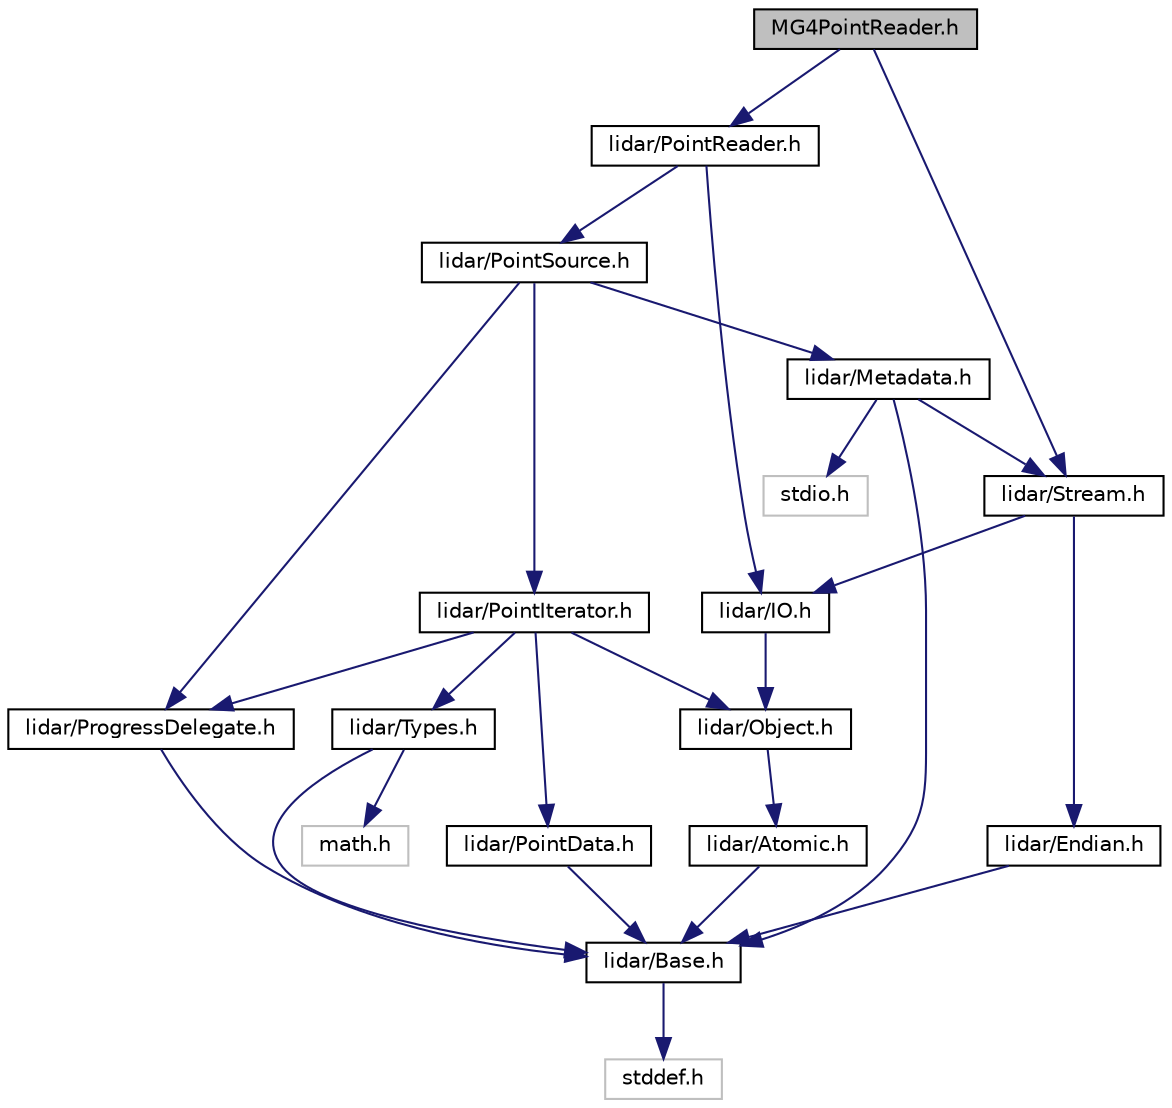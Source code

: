 digraph "MG4PointReader.h"
{
  bgcolor="transparent";
  edge [fontname="Helvetica",fontsize="10",labelfontname="Helvetica",labelfontsize="10"];
  node [fontname="Helvetica",fontsize="10",shape=record];
  Node1 [label="MG4PointReader.h",height=0.2,width=0.4,color="black", fillcolor="grey75", style="filled" fontcolor="black"];
  Node1 -> Node2 [color="midnightblue",fontsize="10",style="solid",fontname="Helvetica"];
  Node2 [label="lidar/PointReader.h",height=0.2,width=0.4,color="black",URL="$a00048.html"];
  Node2 -> Node3 [color="midnightblue",fontsize="10",style="solid",fontname="Helvetica"];
  Node3 [label="lidar/PointSource.h",height=0.2,width=0.4,color="black",URL="$a00049.html"];
  Node3 -> Node4 [color="midnightblue",fontsize="10",style="solid",fontname="Helvetica"];
  Node4 [label="lidar/Metadata.h",height=0.2,width=0.4,color="black",URL="$a00042.html"];
  Node4 -> Node5 [color="midnightblue",fontsize="10",style="solid",fontname="Helvetica"];
  Node5 [label="lidar/Base.h",height=0.2,width=0.4,color="black",URL="$a00034.html"];
  Node5 -> Node6 [color="midnightblue",fontsize="10",style="solid",fontname="Helvetica"];
  Node6 [label="stddef.h",height=0.2,width=0.4,color="grey75"];
  Node4 -> Node7 [color="midnightblue",fontsize="10",style="solid",fontname="Helvetica"];
  Node7 [label="lidar/Stream.h",height=0.2,width=0.4,color="black",URL="$a00053.html"];
  Node7 -> Node8 [color="midnightblue",fontsize="10",style="solid",fontname="Helvetica"];
  Node8 [label="lidar/IO.h",height=0.2,width=0.4,color="black",URL="$a00040.html"];
  Node8 -> Node9 [color="midnightblue",fontsize="10",style="solid",fontname="Helvetica"];
  Node9 [label="lidar/Object.h",height=0.2,width=0.4,color="black",URL="$a00045.html"];
  Node9 -> Node10 [color="midnightblue",fontsize="10",style="solid",fontname="Helvetica"];
  Node10 [label="lidar/Atomic.h",height=0.2,width=0.4,color="black",URL="$a00033.html"];
  Node10 -> Node5 [color="midnightblue",fontsize="10",style="solid",fontname="Helvetica"];
  Node7 -> Node11 [color="midnightblue",fontsize="10",style="solid",fontname="Helvetica"];
  Node11 [label="lidar/Endian.h",height=0.2,width=0.4,color="black",URL="$a00036.html"];
  Node11 -> Node5 [color="midnightblue",fontsize="10",style="solid",fontname="Helvetica"];
  Node4 -> Node12 [color="midnightblue",fontsize="10",style="solid",fontname="Helvetica"];
  Node12 [label="stdio.h",height=0.2,width=0.4,color="grey75"];
  Node3 -> Node13 [color="midnightblue",fontsize="10",style="solid",fontname="Helvetica"];
  Node13 [label="lidar/PointIterator.h",height=0.2,width=0.4,color="black",URL="$a00047.html"];
  Node13 -> Node14 [color="midnightblue",fontsize="10",style="solid",fontname="Helvetica"];
  Node14 [label="lidar/Types.h",height=0.2,width=0.4,color="black",URL="$a00056.html"];
  Node14 -> Node5 [color="midnightblue",fontsize="10",style="solid",fontname="Helvetica"];
  Node14 -> Node15 [color="midnightblue",fontsize="10",style="solid",fontname="Helvetica"];
  Node15 [label="math.h",height=0.2,width=0.4,color="grey75"];
  Node13 -> Node9 [color="midnightblue",fontsize="10",style="solid",fontname="Helvetica"];
  Node13 -> Node16 [color="midnightblue",fontsize="10",style="solid",fontname="Helvetica"];
  Node16 [label="lidar/PointData.h",height=0.2,width=0.4,color="black",URL="$a00046.html"];
  Node16 -> Node5 [color="midnightblue",fontsize="10",style="solid",fontname="Helvetica"];
  Node13 -> Node17 [color="midnightblue",fontsize="10",style="solid",fontname="Helvetica"];
  Node17 [label="lidar/ProgressDelegate.h",height=0.2,width=0.4,color="black",URL="$a00051.html"];
  Node17 -> Node5 [color="midnightblue",fontsize="10",style="solid",fontname="Helvetica"];
  Node3 -> Node17 [color="midnightblue",fontsize="10",style="solid",fontname="Helvetica"];
  Node2 -> Node8 [color="midnightblue",fontsize="10",style="solid",fontname="Helvetica"];
  Node1 -> Node7 [color="midnightblue",fontsize="10",style="solid",fontname="Helvetica"];
}
